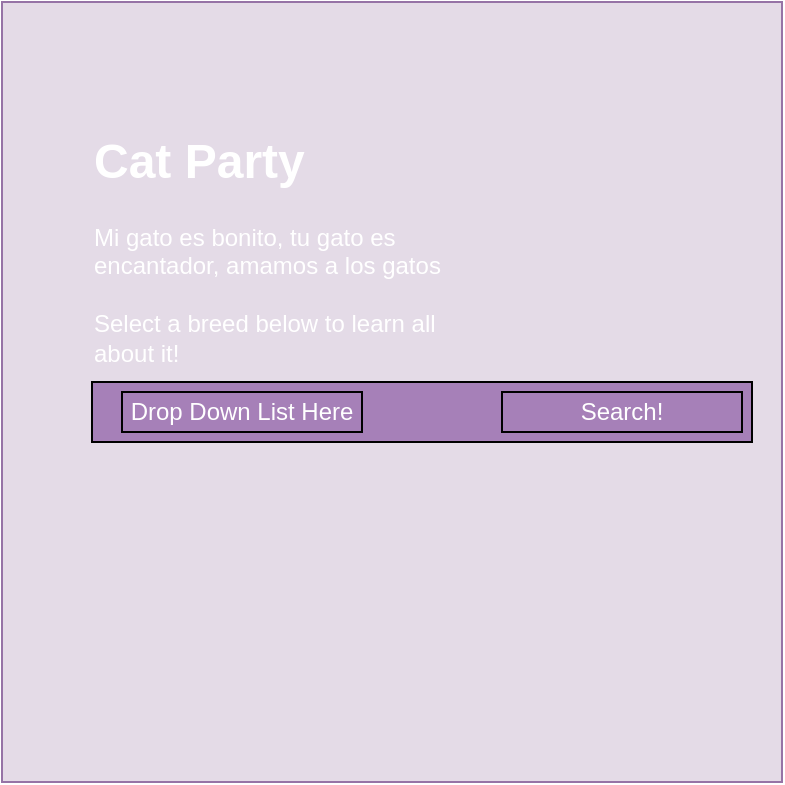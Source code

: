<mxfile version="21.2.9" type="github">
  <diagram name="Page-1" id="peKFim6c7-G3USQglK8f">
    <mxGraphModel dx="954" dy="1675" grid="1" gridSize="10" guides="1" tooltips="1" connect="1" arrows="1" fold="1" page="1" pageScale="1" pageWidth="827" pageHeight="1169" math="0" shadow="0">
      <root>
        <mxCell id="0" />
        <mxCell id="1" parent="0" />
        <mxCell id="zlFY3Aq6qTcon-z1RUTu-1" value="" style="whiteSpace=wrap;html=1;aspect=fixed;fillColor=#E4DBE7;strokeColor=#9673a6;" vertex="1" parent="1">
          <mxGeometry x="170" y="-270" width="390" height="390" as="geometry" />
        </mxCell>
        <mxCell id="zlFY3Aq6qTcon-z1RUTu-2" value="&lt;h1&gt;&lt;font color=&quot;#ffffff&quot;&gt;Cat Party&lt;/font&gt;&lt;/h1&gt;&lt;div&gt;&lt;font color=&quot;#ffffff&quot;&gt;Mi gato es bonito, tu gato es encantador,&amp;nbsp;amamos a los gatos&lt;/font&gt;&lt;/div&gt;&lt;div&gt;&lt;font color=&quot;#ffffff&quot;&gt;&lt;br&gt;&lt;/font&gt;&lt;/div&gt;&lt;div&gt;&lt;font color=&quot;#ffffff&quot;&gt;Select a breed below to learn all about it!&lt;/font&gt;&lt;/div&gt;" style="text;html=1;strokeColor=none;fillColor=none;spacing=5;spacingTop=-20;whiteSpace=wrap;overflow=hidden;rounded=0;" vertex="1" parent="1">
          <mxGeometry x="211" y="-210" width="189" height="120" as="geometry" />
        </mxCell>
        <mxCell id="zlFY3Aq6qTcon-z1RUTu-3" value="" style="rounded=0;whiteSpace=wrap;html=1;fillColor=#A680B8;" vertex="1" parent="1">
          <mxGeometry x="215" y="-80" width="330" height="30" as="geometry" />
        </mxCell>
        <mxCell id="zlFY3Aq6qTcon-z1RUTu-4" value="&lt;font color=&quot;#ffffff&quot;&gt;Drop Down List Here&lt;/font&gt;" style="rounded=0;whiteSpace=wrap;html=1;fillColor=#A680B8;" vertex="1" parent="1">
          <mxGeometry x="230" y="-75" width="120" height="20" as="geometry" />
        </mxCell>
        <mxCell id="zlFY3Aq6qTcon-z1RUTu-5" value="&lt;font color=&quot;#ffffff&quot;&gt;Search!&lt;/font&gt;" style="rounded=0;whiteSpace=wrap;html=1;fillColor=#A680B8;" vertex="1" parent="1">
          <mxGeometry x="420" y="-75" width="120" height="20" as="geometry" />
        </mxCell>
      </root>
    </mxGraphModel>
  </diagram>
</mxfile>
